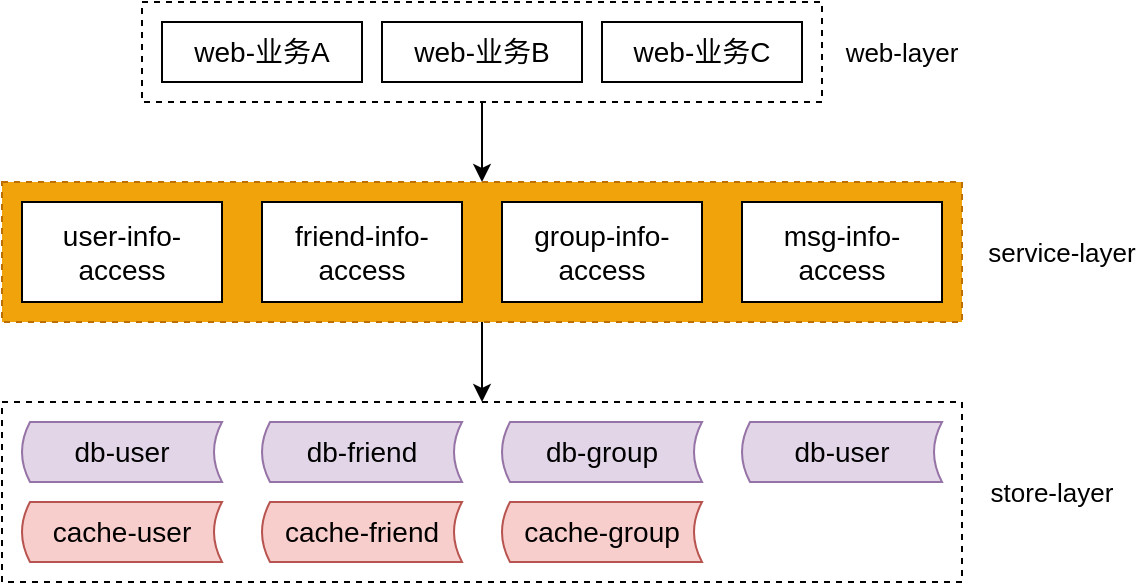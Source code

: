 <mxfile version="12.9.9" type="device" pages="5"><diagram id="DWEQfyySQofbEYfqBvKW" name="实践一：统一服务层"><mxGraphModel dx="1072" dy="792" grid="1" gridSize="10" guides="1" tooltips="1" connect="1" arrows="1" fold="1" page="1" pageScale="1" pageWidth="827" pageHeight="1169" math="0" shadow="0"><root><mxCell id="0"/><mxCell id="1" parent="0"/><mxCell id="SXM2do9dHgAC82Kt-9N_-20" style="edgeStyle=orthogonalEdgeStyle;rounded=0;orthogonalLoop=1;jettySize=auto;html=1;exitX=0.5;exitY=1;exitDx=0;exitDy=0;fontSize=14;" parent="1" source="SXM2do9dHgAC82Kt-9N_-19" target="SXM2do9dHgAC82Kt-9N_-17" edge="1"><mxGeometry relative="1" as="geometry"/></mxCell><mxCell id="SXM2do9dHgAC82Kt-9N_-19" value="" style="rounded=0;whiteSpace=wrap;html=1;fontSize=14;dashed=1;" parent="1" vertex="1"><mxGeometry x="200" y="270" width="340" height="50" as="geometry"/></mxCell><mxCell id="SXM2do9dHgAC82Kt-9N_-18" value="" style="rounded=0;whiteSpace=wrap;html=1;fontSize=14;dashed=1;" parent="1" vertex="1"><mxGeometry x="130" y="470" width="480" height="90" as="geometry"/></mxCell><mxCell id="SXM2do9dHgAC82Kt-9N_-21" style="edgeStyle=orthogonalEdgeStyle;rounded=0;orthogonalLoop=1;jettySize=auto;html=1;exitX=0.5;exitY=1;exitDx=0;exitDy=0;fontSize=14;" parent="1" source="SXM2do9dHgAC82Kt-9N_-17" target="SXM2do9dHgAC82Kt-9N_-18" edge="1"><mxGeometry relative="1" as="geometry"/></mxCell><mxCell id="SXM2do9dHgAC82Kt-9N_-17" value="" style="rounded=0;whiteSpace=wrap;html=1;fontSize=14;dashed=1;fillColor=#f0a30a;strokeColor=#BD7000;fontColor=#ffffff;" parent="1" vertex="1"><mxGeometry x="130" y="360" width="480" height="70" as="geometry"/></mxCell><mxCell id="SXM2do9dHgAC82Kt-9N_-1" value="web-业务A" style="rounded=0;whiteSpace=wrap;html=1;fontSize=14;" parent="1" vertex="1"><mxGeometry x="210" y="280" width="100" height="30" as="geometry"/></mxCell><mxCell id="SXM2do9dHgAC82Kt-9N_-2" value="web-业务B" style="rounded=0;whiteSpace=wrap;html=1;fontSize=14;" parent="1" vertex="1"><mxGeometry x="320" y="280" width="100" height="30" as="geometry"/></mxCell><mxCell id="SXM2do9dHgAC82Kt-9N_-3" value="web-业务C" style="rounded=0;whiteSpace=wrap;html=1;fontSize=14;" parent="1" vertex="1"><mxGeometry x="430" y="280" width="100" height="30" as="geometry"/></mxCell><mxCell id="SXM2do9dHgAC82Kt-9N_-4" value="user-info-&lt;br&gt;access" style="rounded=0;whiteSpace=wrap;html=1;fontSize=14;" parent="1" vertex="1"><mxGeometry x="140" y="370" width="100" height="50" as="geometry"/></mxCell><mxCell id="SXM2do9dHgAC82Kt-9N_-6" value="friend-info-&lt;br&gt;access" style="rounded=0;whiteSpace=wrap;html=1;fontSize=14;" parent="1" vertex="1"><mxGeometry x="260" y="370" width="100" height="50" as="geometry"/></mxCell><mxCell id="SXM2do9dHgAC82Kt-9N_-7" value="group-info-&lt;br&gt;access" style="rounded=0;whiteSpace=wrap;html=1;fontSize=14;" parent="1" vertex="1"><mxGeometry x="380" y="370" width="100" height="50" as="geometry"/></mxCell><mxCell id="SXM2do9dHgAC82Kt-9N_-8" value="msg-info-&lt;br&gt;access" style="rounded=0;whiteSpace=wrap;html=1;fontSize=14;" parent="1" vertex="1"><mxGeometry x="500" y="370" width="100" height="50" as="geometry"/></mxCell><mxCell id="SXM2do9dHgAC82Kt-9N_-9" value="db-user" style="shape=dataStorage;whiteSpace=wrap;html=1;fontSize=14;size=0.04;fillColor=#e1d5e7;strokeColor=#9673a6;" parent="1" vertex="1"><mxGeometry x="140" y="480" width="100" height="30" as="geometry"/></mxCell><mxCell id="SXM2do9dHgAC82Kt-9N_-10" value="cache-user" style="shape=dataStorage;whiteSpace=wrap;html=1;fontSize=14;size=0.04;fillColor=#f8cecc;strokeColor=#b85450;" parent="1" vertex="1"><mxGeometry x="140" y="520" width="100" height="30" as="geometry"/></mxCell><mxCell id="SXM2do9dHgAC82Kt-9N_-11" value="db-friend" style="shape=dataStorage;whiteSpace=wrap;html=1;fontSize=14;size=0.04;fillColor=#e1d5e7;strokeColor=#9673a6;" parent="1" vertex="1"><mxGeometry x="260" y="480" width="100" height="30" as="geometry"/></mxCell><mxCell id="SXM2do9dHgAC82Kt-9N_-12" value="cache-friend" style="shape=dataStorage;whiteSpace=wrap;html=1;fontSize=14;size=0.04;fillColor=#f8cecc;strokeColor=#b85450;" parent="1" vertex="1"><mxGeometry x="260" y="520" width="100" height="30" as="geometry"/></mxCell><mxCell id="SXM2do9dHgAC82Kt-9N_-13" value="db-group" style="shape=dataStorage;whiteSpace=wrap;html=1;fontSize=14;size=0.04;fillColor=#e1d5e7;strokeColor=#9673a6;" parent="1" vertex="1"><mxGeometry x="380" y="480" width="100" height="30" as="geometry"/></mxCell><mxCell id="SXM2do9dHgAC82Kt-9N_-14" value="cache-group" style="shape=dataStorage;whiteSpace=wrap;html=1;fontSize=14;size=0.04;fillColor=#f8cecc;strokeColor=#b85450;" parent="1" vertex="1"><mxGeometry x="380" y="520" width="100" height="30" as="geometry"/></mxCell><mxCell id="SXM2do9dHgAC82Kt-9N_-15" value="db-user" style="shape=dataStorage;whiteSpace=wrap;html=1;fontSize=14;size=0.04;fillColor=#e1d5e7;strokeColor=#9673a6;" parent="1" vertex="1"><mxGeometry x="500" y="480" width="100" height="30" as="geometry"/></mxCell><mxCell id="SXM2do9dHgAC82Kt-9N_-22" value="web-layer" style="text;html=1;strokeColor=none;fillColor=none;align=center;verticalAlign=middle;whiteSpace=wrap;rounded=0;dashed=1;fontSize=13;" parent="1" vertex="1"><mxGeometry x="550" y="285" width="60" height="20" as="geometry"/></mxCell><mxCell id="SXM2do9dHgAC82Kt-9N_-23" value="service-layer" style="text;html=1;strokeColor=none;fillColor=none;align=center;verticalAlign=middle;whiteSpace=wrap;rounded=0;dashed=1;fontSize=13;" parent="1" vertex="1"><mxGeometry x="620" y="385" width="80" height="20" as="geometry"/></mxCell><mxCell id="SXM2do9dHgAC82Kt-9N_-24" value="store-layer" style="text;html=1;strokeColor=none;fillColor=none;align=center;verticalAlign=middle;whiteSpace=wrap;rounded=0;dashed=1;fontSize=13;" parent="1" vertex="1"><mxGeometry x="620" y="505" width="70" height="20" as="geometry"/></mxCell></root></mxGraphModel></diagram><diagram id="ZY-WU8a2RFRclKliEhyI" name="实践二：一个子业务一个服务"><mxGraphModel dx="1072" dy="792" grid="1" gridSize="10" guides="1" tooltips="1" connect="1" arrows="1" fold="1" page="1" pageScale="1" pageWidth="827" pageHeight="1169" math="0" shadow="0"><root><mxCell id="u0dvlKqXL6DZuYGHeFEx-0"/><mxCell id="u0dvlKqXL6DZuYGHeFEx-1" parent="u0dvlKqXL6DZuYGHeFEx-0"/><mxCell id="EnOXQCCtiEji1Wh_UvS7-1" value="" style="rounded=0;whiteSpace=wrap;html=1;fontSize=14;dashed=1;" parent="u0dvlKqXL6DZuYGHeFEx-1" vertex="1"><mxGeometry x="390" y="470" width="120" height="90" as="geometry"/></mxCell><mxCell id="EnOXQCCtiEji1Wh_UvS7-0" value="" style="rounded=0;whiteSpace=wrap;html=1;fontSize=14;dashed=1;" parent="u0dvlKqXL6DZuYGHeFEx-1" vertex="1"><mxGeometry x="250" y="470" width="120" height="90" as="geometry"/></mxCell><mxCell id="eIcbdGcAO20DLchSnKr4-2" value="" style="rounded=0;whiteSpace=wrap;html=1;fontSize=14;dashed=1;" parent="u0dvlKqXL6DZuYGHeFEx-1" vertex="1"><mxGeometry x="110" y="470" width="120" height="90" as="geometry"/></mxCell><mxCell id="EnOXQCCtiEji1Wh_UvS7-13" style="edgeStyle=none;rounded=0;orthogonalLoop=1;jettySize=auto;html=1;exitX=0.5;exitY=1;exitDx=0;exitDy=0;entryX=0.5;entryY=0;entryDx=0;entryDy=0;fontSize=13;fontColor=#000000;" parent="u0dvlKqXL6DZuYGHeFEx-1" source="eIcbdGcAO20DLchSnKr4-5" target="eIcbdGcAO20DLchSnKr4-8" edge="1"><mxGeometry relative="1" as="geometry"/></mxCell><mxCell id="EnOXQCCtiEji1Wh_UvS7-14" style="edgeStyle=none;rounded=0;orthogonalLoop=1;jettySize=auto;html=1;exitX=0.5;exitY=1;exitDx=0;exitDy=0;entryX=0.5;entryY=0;entryDx=0;entryDy=0;fontSize=13;fontColor=#000000;" parent="u0dvlKqXL6DZuYGHeFEx-1" source="eIcbdGcAO20DLchSnKr4-5" target="eIcbdGcAO20DLchSnKr4-9" edge="1"><mxGeometry relative="1" as="geometry"/></mxCell><mxCell id="EnOXQCCtiEji1Wh_UvS7-15" style="edgeStyle=none;rounded=0;orthogonalLoop=1;jettySize=auto;html=1;exitX=0.5;exitY=1;exitDx=0;exitDy=0;entryX=0.5;entryY=0;entryDx=0;entryDy=0;fontSize=13;fontColor=#000000;" parent="u0dvlKqXL6DZuYGHeFEx-1" source="eIcbdGcAO20DLchSnKr4-5" target="eIcbdGcAO20DLchSnKr4-10" edge="1"><mxGeometry relative="1" as="geometry"/></mxCell><mxCell id="EnOXQCCtiEji1Wh_UvS7-16" style="edgeStyle=none;rounded=0;orthogonalLoop=1;jettySize=auto;html=1;exitX=0.5;exitY=1;exitDx=0;exitDy=0;entryX=0.5;entryY=0;entryDx=0;entryDy=0;fontSize=13;fontColor=#000000;" parent="u0dvlKqXL6DZuYGHeFEx-1" source="eIcbdGcAO20DLchSnKr4-5" target="eIcbdGcAO20DLchSnKr4-11" edge="1"><mxGeometry relative="1" as="geometry"/></mxCell><mxCell id="eIcbdGcAO20DLchSnKr4-5" value="web-业务A" style="rounded=0;whiteSpace=wrap;html=1;fontSize=14;" parent="u0dvlKqXL6DZuYGHeFEx-1" vertex="1"><mxGeometry x="210" y="280" width="100" height="30" as="geometry"/></mxCell><mxCell id="EnOXQCCtiEji1Wh_UvS7-5" style="rounded=0;orthogonalLoop=1;jettySize=auto;html=1;exitX=0.5;exitY=1;exitDx=0;exitDy=0;entryX=0.5;entryY=0;entryDx=0;entryDy=0;fontSize=13;fontColor=#000000;" parent="u0dvlKqXL6DZuYGHeFEx-1" source="eIcbdGcAO20DLchSnKr4-6" target="eIcbdGcAO20DLchSnKr4-8" edge="1"><mxGeometry relative="1" as="geometry"/></mxCell><mxCell id="EnOXQCCtiEji1Wh_UvS7-6" style="edgeStyle=none;rounded=0;orthogonalLoop=1;jettySize=auto;html=1;exitX=0.5;exitY=1;exitDx=0;exitDy=0;entryX=0.5;entryY=0;entryDx=0;entryDy=0;fontSize=13;fontColor=#000000;" parent="u0dvlKqXL6DZuYGHeFEx-1" source="eIcbdGcAO20DLchSnKr4-6" target="eIcbdGcAO20DLchSnKr4-9" edge="1"><mxGeometry relative="1" as="geometry"/></mxCell><mxCell id="EnOXQCCtiEji1Wh_UvS7-7" style="edgeStyle=none;rounded=0;orthogonalLoop=1;jettySize=auto;html=1;exitX=0.5;exitY=1;exitDx=0;exitDy=0;entryX=0.5;entryY=0;entryDx=0;entryDy=0;fontSize=13;fontColor=#000000;" parent="u0dvlKqXL6DZuYGHeFEx-1" source="eIcbdGcAO20DLchSnKr4-6" target="eIcbdGcAO20DLchSnKr4-10" edge="1"><mxGeometry relative="1" as="geometry"/></mxCell><mxCell id="EnOXQCCtiEji1Wh_UvS7-8" style="edgeStyle=none;rounded=0;orthogonalLoop=1;jettySize=auto;html=1;exitX=0.5;exitY=1;exitDx=0;exitDy=0;entryX=0.5;entryY=0;entryDx=0;entryDy=0;fontSize=13;fontColor=#000000;" parent="u0dvlKqXL6DZuYGHeFEx-1" source="eIcbdGcAO20DLchSnKr4-6" target="eIcbdGcAO20DLchSnKr4-11" edge="1"><mxGeometry relative="1" as="geometry"/></mxCell><mxCell id="eIcbdGcAO20DLchSnKr4-6" value="web-业务B" style="rounded=0;whiteSpace=wrap;html=1;fontSize=14;" parent="u0dvlKqXL6DZuYGHeFEx-1" vertex="1"><mxGeometry x="320" y="280" width="100" height="30" as="geometry"/></mxCell><mxCell id="EnOXQCCtiEji1Wh_UvS7-9" style="edgeStyle=none;rounded=0;orthogonalLoop=1;jettySize=auto;html=1;exitX=0.5;exitY=1;exitDx=0;exitDy=0;entryX=0.5;entryY=0;entryDx=0;entryDy=0;fontSize=13;fontColor=#000000;" parent="u0dvlKqXL6DZuYGHeFEx-1" source="eIcbdGcAO20DLchSnKr4-7" target="eIcbdGcAO20DLchSnKr4-10" edge="1"><mxGeometry relative="1" as="geometry"/></mxCell><mxCell id="EnOXQCCtiEji1Wh_UvS7-10" style="edgeStyle=none;rounded=0;orthogonalLoop=1;jettySize=auto;html=1;exitX=0.5;exitY=1;exitDx=0;exitDy=0;entryX=0.5;entryY=0;entryDx=0;entryDy=0;fontSize=13;fontColor=#000000;" parent="u0dvlKqXL6DZuYGHeFEx-1" source="eIcbdGcAO20DLchSnKr4-7" target="eIcbdGcAO20DLchSnKr4-11" edge="1"><mxGeometry relative="1" as="geometry"/></mxCell><mxCell id="EnOXQCCtiEji1Wh_UvS7-11" style="edgeStyle=none;rounded=0;orthogonalLoop=1;jettySize=auto;html=1;exitX=0.5;exitY=1;exitDx=0;exitDy=0;entryX=0.5;entryY=0;entryDx=0;entryDy=0;fontSize=13;fontColor=#000000;" parent="u0dvlKqXL6DZuYGHeFEx-1" source="eIcbdGcAO20DLchSnKr4-7" target="eIcbdGcAO20DLchSnKr4-9" edge="1"><mxGeometry relative="1" as="geometry"/></mxCell><mxCell id="EnOXQCCtiEji1Wh_UvS7-12" style="edgeStyle=none;rounded=0;orthogonalLoop=1;jettySize=auto;html=1;exitX=0.5;exitY=1;exitDx=0;exitDy=0;entryX=0.5;entryY=0;entryDx=0;entryDy=0;fontSize=13;fontColor=#000000;" parent="u0dvlKqXL6DZuYGHeFEx-1" source="eIcbdGcAO20DLchSnKr4-7" target="eIcbdGcAO20DLchSnKr4-8" edge="1"><mxGeometry relative="1" as="geometry"/></mxCell><mxCell id="eIcbdGcAO20DLchSnKr4-7" value="web-业务C" style="rounded=0;whiteSpace=wrap;html=1;fontSize=14;" parent="u0dvlKqXL6DZuYGHeFEx-1" vertex="1"><mxGeometry x="430" y="280" width="100" height="30" as="geometry"/></mxCell><mxCell id="EnOXQCCtiEji1Wh_UvS7-2" style="edgeStyle=orthogonalEdgeStyle;rounded=0;orthogonalLoop=1;jettySize=auto;html=1;exitX=0.5;exitY=1;exitDx=0;exitDy=0;entryX=0.5;entryY=0;entryDx=0;entryDy=0;fontSize=13;fontColor=#000000;" parent="u0dvlKqXL6DZuYGHeFEx-1" source="eIcbdGcAO20DLchSnKr4-8" target="eIcbdGcAO20DLchSnKr4-2" edge="1"><mxGeometry relative="1" as="geometry"/></mxCell><mxCell id="eIcbdGcAO20DLchSnKr4-8" value="user-&lt;br&gt;service" style="rounded=0;whiteSpace=wrap;html=1;fontSize=14;fillColor=#f0a30a;strokeColor=#BD7000;fontColor=#000000;" parent="u0dvlKqXL6DZuYGHeFEx-1" vertex="1"><mxGeometry x="120" y="370" width="100" height="50" as="geometry"/></mxCell><mxCell id="EnOXQCCtiEji1Wh_UvS7-3" style="edgeStyle=orthogonalEdgeStyle;rounded=0;orthogonalLoop=1;jettySize=auto;html=1;exitX=0.5;exitY=1;exitDx=0;exitDy=0;fontSize=13;fontColor=#000000;" parent="u0dvlKqXL6DZuYGHeFEx-1" source="eIcbdGcAO20DLchSnKr4-9" target="EnOXQCCtiEji1Wh_UvS7-0" edge="1"><mxGeometry relative="1" as="geometry"/></mxCell><mxCell id="eIcbdGcAO20DLchSnKr4-9" value="friend-&lt;br&gt;service" style="rounded=0;whiteSpace=wrap;html=1;fontSize=14;fillColor=#f0a30a;strokeColor=#BD7000;fontColor=#000000;" parent="u0dvlKqXL6DZuYGHeFEx-1" vertex="1"><mxGeometry x="260" y="370" width="100" height="50" as="geometry"/></mxCell><mxCell id="EnOXQCCtiEji1Wh_UvS7-4" style="edgeStyle=orthogonalEdgeStyle;rounded=0;orthogonalLoop=1;jettySize=auto;html=1;exitX=0.5;exitY=1;exitDx=0;exitDy=0;entryX=0.5;entryY=0;entryDx=0;entryDy=0;fontSize=13;fontColor=#000000;" parent="u0dvlKqXL6DZuYGHeFEx-1" source="eIcbdGcAO20DLchSnKr4-10" target="EnOXQCCtiEji1Wh_UvS7-1" edge="1"><mxGeometry relative="1" as="geometry"/></mxCell><mxCell id="eIcbdGcAO20DLchSnKr4-10" value="group-&lt;br&gt;service" style="rounded=0;whiteSpace=wrap;html=1;fontSize=14;fillColor=#f0a30a;strokeColor=#BD7000;fontColor=#000000;" parent="u0dvlKqXL6DZuYGHeFEx-1" vertex="1"><mxGeometry x="400" y="370" width="100" height="50" as="geometry"/></mxCell><mxCell id="eIcbdGcAO20DLchSnKr4-22" style="edgeStyle=orthogonalEdgeStyle;rounded=0;orthogonalLoop=1;jettySize=auto;html=1;exitX=0.5;exitY=1;exitDx=0;exitDy=0;fontSize=13;" parent="u0dvlKqXL6DZuYGHeFEx-1" source="eIcbdGcAO20DLchSnKr4-11" target="eIcbdGcAO20DLchSnKr4-18" edge="1"><mxGeometry relative="1" as="geometry"/></mxCell><mxCell id="eIcbdGcAO20DLchSnKr4-11" value="msg-&lt;br&gt;service" style="rounded=0;whiteSpace=wrap;html=1;fontSize=14;fillColor=#f0a30a;strokeColor=#BD7000;fontColor=#000000;" parent="u0dvlKqXL6DZuYGHeFEx-1" vertex="1"><mxGeometry x="540" y="370" width="100" height="50" as="geometry"/></mxCell><mxCell id="eIcbdGcAO20DLchSnKr4-12" value="db-user" style="shape=dataStorage;whiteSpace=wrap;html=1;fontSize=14;size=0.04;fillColor=#e1d5e7;strokeColor=#9673a6;" parent="u0dvlKqXL6DZuYGHeFEx-1" vertex="1"><mxGeometry x="120" y="480" width="100" height="30" as="geometry"/></mxCell><mxCell id="eIcbdGcAO20DLchSnKr4-13" value="cache-user" style="shape=dataStorage;whiteSpace=wrap;html=1;fontSize=14;size=0.04;fillColor=#f8cecc;strokeColor=#b85450;" parent="u0dvlKqXL6DZuYGHeFEx-1" vertex="1"><mxGeometry x="120" y="520" width="100" height="30" as="geometry"/></mxCell><mxCell id="eIcbdGcAO20DLchSnKr4-14" value="db-friend" style="shape=dataStorage;whiteSpace=wrap;html=1;fontSize=14;size=0.04;fillColor=#e1d5e7;strokeColor=#9673a6;" parent="u0dvlKqXL6DZuYGHeFEx-1" vertex="1"><mxGeometry x="260" y="480" width="100" height="30" as="geometry"/></mxCell><mxCell id="eIcbdGcAO20DLchSnKr4-15" value="cache-friend" style="shape=dataStorage;whiteSpace=wrap;html=1;fontSize=14;size=0.04;fillColor=#f8cecc;strokeColor=#b85450;" parent="u0dvlKqXL6DZuYGHeFEx-1" vertex="1"><mxGeometry x="260" y="520" width="100" height="30" as="geometry"/></mxCell><mxCell id="eIcbdGcAO20DLchSnKr4-16" value="db-group" style="shape=dataStorage;whiteSpace=wrap;html=1;fontSize=14;size=0.04;fillColor=#e1d5e7;strokeColor=#9673a6;" parent="u0dvlKqXL6DZuYGHeFEx-1" vertex="1"><mxGeometry x="400" y="480" width="100" height="30" as="geometry"/></mxCell><mxCell id="eIcbdGcAO20DLchSnKr4-17" value="cache-group" style="shape=dataStorage;whiteSpace=wrap;html=1;fontSize=14;size=0.04;fillColor=#f8cecc;strokeColor=#b85450;" parent="u0dvlKqXL6DZuYGHeFEx-1" vertex="1"><mxGeometry x="400" y="520" width="100" height="30" as="geometry"/></mxCell><mxCell id="eIcbdGcAO20DLchSnKr4-18" value="db-msg" style="shape=dataStorage;whiteSpace=wrap;html=1;fontSize=14;size=0.04;fillColor=#e1d5e7;strokeColor=#9673a6;" parent="u0dvlKqXL6DZuYGHeFEx-1" vertex="1"><mxGeometry x="540" y="500" width="100" height="30" as="geometry"/></mxCell><mxCell id="eIcbdGcAO20DLchSnKr4-19" value="web-layer" style="text;html=1;strokeColor=none;fillColor=none;align=center;verticalAlign=middle;whiteSpace=wrap;rounded=0;dashed=1;fontSize=13;" parent="u0dvlKqXL6DZuYGHeFEx-1" vertex="1"><mxGeometry x="540" y="285" width="60" height="20" as="geometry"/></mxCell><mxCell id="eIcbdGcAO20DLchSnKr4-20" value="service-layer" style="text;html=1;strokeColor=none;fillColor=none;align=center;verticalAlign=middle;whiteSpace=wrap;rounded=0;dashed=1;fontSize=13;" parent="u0dvlKqXL6DZuYGHeFEx-1" vertex="1"><mxGeometry x="650" y="385" width="80" height="20" as="geometry"/></mxCell><mxCell id="eIcbdGcAO20DLchSnKr4-21" value="store-layer" style="text;html=1;strokeColor=none;fillColor=none;align=center;verticalAlign=middle;whiteSpace=wrap;rounded=0;dashed=1;fontSize=13;" parent="u0dvlKqXL6DZuYGHeFEx-1" vertex="1"><mxGeometry x="650" y="505" width="70" height="20" as="geometry"/></mxCell></root></mxGraphModel></diagram><diagram id="oIw_19Sm49C87r911PqN" name="实践二：一个子业务一个服务-优化方案"><mxGraphModel dx="1072" dy="792" grid="1" gridSize="10" guides="1" tooltips="1" connect="1" arrows="1" fold="1" page="1" pageScale="1" pageWidth="827" pageHeight="1169" math="0" shadow="0"><root><mxCell id="Ntla82NyCfWg3CalDd5M-0"/><mxCell id="Ntla82NyCfWg3CalDd5M-1" parent="Ntla82NyCfWg3CalDd5M-0"/><mxCell id="Mg8z2kT2KxTQaV9ezSHB-43" style="edgeStyle=none;rounded=0;orthogonalLoop=1;jettySize=auto;html=1;exitX=0.5;exitY=1;exitDx=0;exitDy=0;entryX=0.5;entryY=0;entryDx=0;entryDy=0;fontSize=13;fontColor=#000000;" parent="Ntla82NyCfWg3CalDd5M-1" source="Mg8z2kT2KxTQaV9ezSHB-38" target="Mg8z2kT2KxTQaV9ezSHB-19" edge="1"><mxGeometry relative="1" as="geometry"/></mxCell><mxCell id="Mg8z2kT2KxTQaV9ezSHB-44" style="edgeStyle=none;rounded=0;orthogonalLoop=1;jettySize=auto;html=1;exitX=0.5;exitY=1;exitDx=0;exitDy=0;entryX=0.5;entryY=0;entryDx=0;entryDy=0;fontSize=13;fontColor=#000000;" parent="Ntla82NyCfWg3CalDd5M-1" source="Mg8z2kT2KxTQaV9ezSHB-38" target="Mg8z2kT2KxTQaV9ezSHB-21" edge="1"><mxGeometry relative="1" as="geometry"/></mxCell><mxCell id="Mg8z2kT2KxTQaV9ezSHB-45" style="edgeStyle=none;rounded=0;orthogonalLoop=1;jettySize=auto;html=1;exitX=0.5;exitY=1;exitDx=0;exitDy=0;entryX=0.5;entryY=0;entryDx=0;entryDy=0;fontSize=13;fontColor=#000000;" parent="Ntla82NyCfWg3CalDd5M-1" source="Mg8z2kT2KxTQaV9ezSHB-38" target="Mg8z2kT2KxTQaV9ezSHB-23" edge="1"><mxGeometry relative="1" as="geometry"/></mxCell><mxCell id="Mg8z2kT2KxTQaV9ezSHB-46" style="edgeStyle=none;rounded=0;orthogonalLoop=1;jettySize=auto;html=1;exitX=0.5;exitY=1;exitDx=0;exitDy=0;entryX=0.5;entryY=0;entryDx=0;entryDy=0;fontSize=13;fontColor=#000000;" parent="Ntla82NyCfWg3CalDd5M-1" source="Mg8z2kT2KxTQaV9ezSHB-38" target="Mg8z2kT2KxTQaV9ezSHB-25" edge="1"><mxGeometry relative="1" as="geometry"/></mxCell><mxCell id="Mg8z2kT2KxTQaV9ezSHB-38" value="" style="rounded=0;whiteSpace=wrap;html=1;dashed=1;fontSize=13;fontColor=#000000;" parent="Ntla82NyCfWg3CalDd5M-1" vertex="1"><mxGeometry x="255" y="280" width="230" height="50" as="geometry"/></mxCell><mxCell id="Mg8z2kT2KxTQaV9ezSHB-0" value="" style="rounded=0;whiteSpace=wrap;html=1;fontSize=14;dashed=1;" parent="Ntla82NyCfWg3CalDd5M-1" vertex="1"><mxGeometry x="390" y="470" width="120" height="90" as="geometry"/></mxCell><mxCell id="Mg8z2kT2KxTQaV9ezSHB-1" value="" style="rounded=0;whiteSpace=wrap;html=1;fontSize=14;dashed=1;" parent="Ntla82NyCfWg3CalDd5M-1" vertex="1"><mxGeometry x="250" y="470" width="120" height="90" as="geometry"/></mxCell><mxCell id="Mg8z2kT2KxTQaV9ezSHB-2" value="" style="rounded=0;whiteSpace=wrap;html=1;fontSize=14;dashed=1;" parent="Ntla82NyCfWg3CalDd5M-1" vertex="1"><mxGeometry x="110" y="470" width="120" height="90" as="geometry"/></mxCell><mxCell id="Mg8z2kT2KxTQaV9ezSHB-42" style="edgeStyle=none;rounded=0;orthogonalLoop=1;jettySize=auto;html=1;exitX=0.5;exitY=1;exitDx=0;exitDy=0;entryX=0.5;entryY=0;entryDx=0;entryDy=0;fontSize=13;fontColor=#000000;" parent="Ntla82NyCfWg3CalDd5M-1" source="Mg8z2kT2KxTQaV9ezSHB-7" target="Mg8z2kT2KxTQaV9ezSHB-38" edge="1"><mxGeometry relative="1" as="geometry"/></mxCell><mxCell id="Mg8z2kT2KxTQaV9ezSHB-7" value="web-业务A" style="rounded=0;whiteSpace=wrap;html=1;fontSize=14;" parent="Ntla82NyCfWg3CalDd5M-1" vertex="1"><mxGeometry x="210" y="206" width="100" height="30" as="geometry"/></mxCell><mxCell id="Mg8z2kT2KxTQaV9ezSHB-40" style="edgeStyle=none;rounded=0;orthogonalLoop=1;jettySize=auto;html=1;exitX=0.5;exitY=1;exitDx=0;exitDy=0;entryX=0.5;entryY=0;entryDx=0;entryDy=0;fontSize=13;fontColor=#000000;" parent="Ntla82NyCfWg3CalDd5M-1" source="Mg8z2kT2KxTQaV9ezSHB-12" target="Mg8z2kT2KxTQaV9ezSHB-38" edge="1"><mxGeometry relative="1" as="geometry"/></mxCell><mxCell id="Mg8z2kT2KxTQaV9ezSHB-12" value="web-业务B" style="rounded=0;whiteSpace=wrap;html=1;fontSize=14;" parent="Ntla82NyCfWg3CalDd5M-1" vertex="1"><mxGeometry x="320" y="206" width="100" height="30" as="geometry"/></mxCell><mxCell id="Mg8z2kT2KxTQaV9ezSHB-41" style="edgeStyle=none;rounded=0;orthogonalLoop=1;jettySize=auto;html=1;exitX=0.5;exitY=1;exitDx=0;exitDy=0;entryX=0.5;entryY=0;entryDx=0;entryDy=0;fontSize=13;fontColor=#000000;" parent="Ntla82NyCfWg3CalDd5M-1" source="Mg8z2kT2KxTQaV9ezSHB-17" target="Mg8z2kT2KxTQaV9ezSHB-38" edge="1"><mxGeometry relative="1" as="geometry"/></mxCell><mxCell id="Mg8z2kT2KxTQaV9ezSHB-17" value="web-业务C" style="rounded=0;whiteSpace=wrap;html=1;fontSize=14;" parent="Ntla82NyCfWg3CalDd5M-1" vertex="1"><mxGeometry x="430" y="206" width="100" height="30" as="geometry"/></mxCell><mxCell id="Mg8z2kT2KxTQaV9ezSHB-18" style="edgeStyle=orthogonalEdgeStyle;rounded=0;orthogonalLoop=1;jettySize=auto;html=1;exitX=0.5;exitY=1;exitDx=0;exitDy=0;entryX=0.5;entryY=0;entryDx=0;entryDy=0;fontSize=13;fontColor=#000000;" parent="Ntla82NyCfWg3CalDd5M-1" source="Mg8z2kT2KxTQaV9ezSHB-19" target="Mg8z2kT2KxTQaV9ezSHB-2" edge="1"><mxGeometry relative="1" as="geometry"/></mxCell><mxCell id="Mg8z2kT2KxTQaV9ezSHB-19" value="user-&lt;br&gt;service" style="rounded=0;whiteSpace=wrap;html=1;fontSize=14;fillColor=#f0a30a;strokeColor=#BD7000;fontColor=#000000;" parent="Ntla82NyCfWg3CalDd5M-1" vertex="1"><mxGeometry x="120" y="370" width="100" height="50" as="geometry"/></mxCell><mxCell id="Mg8z2kT2KxTQaV9ezSHB-20" style="edgeStyle=orthogonalEdgeStyle;rounded=0;orthogonalLoop=1;jettySize=auto;html=1;exitX=0.5;exitY=1;exitDx=0;exitDy=0;fontSize=13;fontColor=#000000;" parent="Ntla82NyCfWg3CalDd5M-1" source="Mg8z2kT2KxTQaV9ezSHB-21" target="Mg8z2kT2KxTQaV9ezSHB-1" edge="1"><mxGeometry relative="1" as="geometry"/></mxCell><mxCell id="Mg8z2kT2KxTQaV9ezSHB-21" value="friend-&lt;br&gt;service" style="rounded=0;whiteSpace=wrap;html=1;fontSize=14;fillColor=#f0a30a;strokeColor=#BD7000;fontColor=#000000;" parent="Ntla82NyCfWg3CalDd5M-1" vertex="1"><mxGeometry x="260" y="370" width="100" height="50" as="geometry"/></mxCell><mxCell id="Mg8z2kT2KxTQaV9ezSHB-22" style="edgeStyle=orthogonalEdgeStyle;rounded=0;orthogonalLoop=1;jettySize=auto;html=1;exitX=0.5;exitY=1;exitDx=0;exitDy=0;entryX=0.5;entryY=0;entryDx=0;entryDy=0;fontSize=13;fontColor=#000000;" parent="Ntla82NyCfWg3CalDd5M-1" source="Mg8z2kT2KxTQaV9ezSHB-23" target="Mg8z2kT2KxTQaV9ezSHB-0" edge="1"><mxGeometry relative="1" as="geometry"/></mxCell><mxCell id="Mg8z2kT2KxTQaV9ezSHB-23" value="group-&lt;br&gt;service" style="rounded=0;whiteSpace=wrap;html=1;fontSize=14;fillColor=#f0a30a;strokeColor=#BD7000;fontColor=#000000;" parent="Ntla82NyCfWg3CalDd5M-1" vertex="1"><mxGeometry x="400" y="370" width="100" height="50" as="geometry"/></mxCell><mxCell id="Mg8z2kT2KxTQaV9ezSHB-24" style="edgeStyle=orthogonalEdgeStyle;rounded=0;orthogonalLoop=1;jettySize=auto;html=1;exitX=0.5;exitY=1;exitDx=0;exitDy=0;fontSize=13;" parent="Ntla82NyCfWg3CalDd5M-1" source="Mg8z2kT2KxTQaV9ezSHB-25" target="Mg8z2kT2KxTQaV9ezSHB-32" edge="1"><mxGeometry relative="1" as="geometry"/></mxCell><mxCell id="Mg8z2kT2KxTQaV9ezSHB-25" value="msg-&lt;br&gt;service" style="rounded=0;whiteSpace=wrap;html=1;fontSize=14;fillColor=#f0a30a;strokeColor=#BD7000;fontColor=#000000;" parent="Ntla82NyCfWg3CalDd5M-1" vertex="1"><mxGeometry x="540" y="370" width="100" height="50" as="geometry"/></mxCell><mxCell id="Mg8z2kT2KxTQaV9ezSHB-26" value="db-user" style="shape=dataStorage;whiteSpace=wrap;html=1;fontSize=14;size=0.04;fillColor=#e1d5e7;strokeColor=#9673a6;" parent="Ntla82NyCfWg3CalDd5M-1" vertex="1"><mxGeometry x="120" y="480" width="100" height="30" as="geometry"/></mxCell><mxCell id="Mg8z2kT2KxTQaV9ezSHB-27" value="cache-user" style="shape=dataStorage;whiteSpace=wrap;html=1;fontSize=14;size=0.04;fillColor=#f8cecc;strokeColor=#b85450;" parent="Ntla82NyCfWg3CalDd5M-1" vertex="1"><mxGeometry x="120" y="520" width="100" height="30" as="geometry"/></mxCell><mxCell id="Mg8z2kT2KxTQaV9ezSHB-28" value="db-friend" style="shape=dataStorage;whiteSpace=wrap;html=1;fontSize=14;size=0.04;fillColor=#e1d5e7;strokeColor=#9673a6;" parent="Ntla82NyCfWg3CalDd5M-1" vertex="1"><mxGeometry x="260" y="480" width="100" height="30" as="geometry"/></mxCell><mxCell id="Mg8z2kT2KxTQaV9ezSHB-29" value="cache-friend" style="shape=dataStorage;whiteSpace=wrap;html=1;fontSize=14;size=0.04;fillColor=#f8cecc;strokeColor=#b85450;" parent="Ntla82NyCfWg3CalDd5M-1" vertex="1"><mxGeometry x="260" y="520" width="100" height="30" as="geometry"/></mxCell><mxCell id="Mg8z2kT2KxTQaV9ezSHB-30" value="db-group" style="shape=dataStorage;whiteSpace=wrap;html=1;fontSize=14;size=0.04;fillColor=#e1d5e7;strokeColor=#9673a6;" parent="Ntla82NyCfWg3CalDd5M-1" vertex="1"><mxGeometry x="400" y="480" width="100" height="30" as="geometry"/></mxCell><mxCell id="Mg8z2kT2KxTQaV9ezSHB-31" value="cache-group" style="shape=dataStorage;whiteSpace=wrap;html=1;fontSize=14;size=0.04;fillColor=#f8cecc;strokeColor=#b85450;" parent="Ntla82NyCfWg3CalDd5M-1" vertex="1"><mxGeometry x="400" y="520" width="100" height="30" as="geometry"/></mxCell><mxCell id="Mg8z2kT2KxTQaV9ezSHB-32" value="db-msg" style="shape=dataStorage;whiteSpace=wrap;html=1;fontSize=14;size=0.04;fillColor=#e1d5e7;strokeColor=#9673a6;" parent="Ntla82NyCfWg3CalDd5M-1" vertex="1"><mxGeometry x="540" y="500" width="100" height="30" as="geometry"/></mxCell><mxCell id="Mg8z2kT2KxTQaV9ezSHB-33" value="web-layer&lt;br&gt;通过服务号访问" style="text;html=1;strokeColor=none;fillColor=none;align=center;verticalAlign=middle;whiteSpace=wrap;rounded=0;dashed=1;fontSize=13;" parent="Ntla82NyCfWg3CalDd5M-1" vertex="1"><mxGeometry x="540" y="203.5" width="100" height="35" as="geometry"/></mxCell><mxCell id="Mg8z2kT2KxTQaV9ezSHB-34" value="service-layer" style="text;html=1;strokeColor=none;fillColor=none;align=center;verticalAlign=middle;whiteSpace=wrap;rounded=0;dashed=1;fontSize=13;" parent="Ntla82NyCfWg3CalDd5M-1" vertex="1"><mxGeometry x="650" y="385" width="80" height="20" as="geometry"/></mxCell><mxCell id="Mg8z2kT2KxTQaV9ezSHB-35" value="store-layer" style="text;html=1;strokeColor=none;fillColor=none;align=center;verticalAlign=middle;whiteSpace=wrap;rounded=0;dashed=1;fontSize=13;" parent="Ntla82NyCfWg3CalDd5M-1" vertex="1"><mxGeometry x="650" y="505" width="70" height="20" as="geometry"/></mxCell><mxCell id="Mg8z2kT2KxTQaV9ezSHB-36" value="dispatcher" style="rounded=0;whiteSpace=wrap;html=1;fontSize=14;" parent="Ntla82NyCfWg3CalDd5M-1" vertex="1"><mxGeometry x="265" y="290" width="100" height="30" as="geometry"/></mxCell><mxCell id="Mg8z2kT2KxTQaV9ezSHB-37" value="dispatcher" style="rounded=0;whiteSpace=wrap;html=1;fontSize=14;" parent="Ntla82NyCfWg3CalDd5M-1" vertex="1"><mxGeometry x="375" y="290" width="100" height="30" as="geometry"/></mxCell><mxCell id="Mg8z2kT2KxTQaV9ezSHB-39" value="HA dispatcher-layer&lt;br&gt;通过服务号分发" style="text;html=1;strokeColor=none;fillColor=none;align=center;verticalAlign=middle;whiteSpace=wrap;rounded=0;dashed=1;fontSize=13;" parent="Ntla82NyCfWg3CalDd5M-1" vertex="1"><mxGeometry x="500" y="285" width="120" height="35" as="geometry"/></mxCell></root></mxGraphModel></diagram><diagram id="GD1ol-OF39Zs5s6zHFSB" name="实践三：一个数据库一个服务"><mxGraphModel dx="1072" dy="792" grid="1" gridSize="10" guides="1" tooltips="1" connect="1" arrows="1" fold="1" page="1" pageScale="1" pageWidth="827" pageHeight="1169" math="0" shadow="0"><root><mxCell id="qVUeKN5NbglhsJqGQ5tX-0"/><mxCell id="qVUeKN5NbglhsJqGQ5tX-1" parent="qVUeKN5NbglhsJqGQ5tX-0"/><mxCell id="AMAP5ni9JcHDPHe69Lu8-0" value="" style="rounded=0;whiteSpace=wrap;html=1;fontSize=14;dashed=1;" parent="qVUeKN5NbglhsJqGQ5tX-1" vertex="1"><mxGeometry y="340" width="340" height="90" as="geometry"/></mxCell><mxCell id="AMAP5ni9JcHDPHe69Lu8-1" style="edgeStyle=orthogonalEdgeStyle;rounded=0;orthogonalLoop=1;jettySize=auto;html=1;exitX=0.5;exitY=1;exitDx=0;exitDy=0;entryX=0.5;entryY=0;entryDx=0;entryDy=0;fontSize=13;fontColor=#000000;" parent="qVUeKN5NbglhsJqGQ5tX-1" source="AMAP5ni9JcHDPHe69Lu8-2" target="AMAP5ni9JcHDPHe69Lu8-0" edge="1"><mxGeometry relative="1" as="geometry"/></mxCell><mxCell id="AMAP5ni9JcHDPHe69Lu8-2" value="group-&lt;br&gt;service" style="rounded=0;whiteSpace=wrap;html=1;fontSize=14;fillColor=#f0a30a;strokeColor=#BD7000;fontColor=#000000;" parent="qVUeKN5NbglhsJqGQ5tX-1" vertex="1"><mxGeometry x="120" y="260" width="100" height="50" as="geometry"/></mxCell><mxCell id="AMAP5ni9JcHDPHe69Lu8-3" value="group-info" style="shape=dataStorage;whiteSpace=wrap;html=1;fontSize=14;size=0.04;fillColor=#e1d5e7;strokeColor=#9673a6;" parent="qVUeKN5NbglhsJqGQ5tX-1" vertex="1"><mxGeometry x="10" y="350" width="100" height="30" as="geometry"/></mxCell><mxCell id="AMAP5ni9JcHDPHe69Lu8-4" value="cache" style="shape=dataStorage;whiteSpace=wrap;html=1;fontSize=14;size=0.04;fillColor=#f8cecc;strokeColor=#b85450;" parent="qVUeKN5NbglhsJqGQ5tX-1" vertex="1"><mxGeometry x="10" y="390" width="100" height="30" as="geometry"/></mxCell><mxCell id="AMAP5ni9JcHDPHe69Lu8-5" value="group-member" style="shape=dataStorage;whiteSpace=wrap;html=1;fontSize=14;size=0.04;fillColor=#e1d5e7;strokeColor=#9673a6;" parent="qVUeKN5NbglhsJqGQ5tX-1" vertex="1"><mxGeometry x="120" y="350" width="100" height="30" as="geometry"/></mxCell><mxCell id="AMAP5ni9JcHDPHe69Lu8-6" value="cache" style="shape=dataStorage;whiteSpace=wrap;html=1;fontSize=14;size=0.04;fillColor=#f8cecc;strokeColor=#b85450;" parent="qVUeKN5NbglhsJqGQ5tX-1" vertex="1"><mxGeometry x="120" y="390" width="100" height="30" as="geometry"/></mxCell><mxCell id="AMAP5ni9JcHDPHe69Lu8-7" value="group-msg" style="shape=dataStorage;whiteSpace=wrap;html=1;fontSize=14;size=0.04;fillColor=#e1d5e7;strokeColor=#9673a6;" parent="qVUeKN5NbglhsJqGQ5tX-1" vertex="1"><mxGeometry x="230" y="350" width="100" height="30" as="geometry"/></mxCell><mxCell id="AMAP5ni9JcHDPHe69Lu8-8" value="cache" style="shape=dataStorage;whiteSpace=wrap;html=1;fontSize=14;size=0.04;fillColor=#f8cecc;strokeColor=#b85450;" parent="qVUeKN5NbglhsJqGQ5tX-1" vertex="1"><mxGeometry x="230" y="390" width="100" height="30" as="geometry"/></mxCell><mxCell id="XJfl8yCTgCmKpRg4BhN3-0" value="" style="rounded=0;whiteSpace=wrap;html=1;fontSize=14;dashed=1;" parent="qVUeKN5NbglhsJqGQ5tX-1" vertex="1"><mxGeometry x="427" y="250" width="120" height="180" as="geometry"/></mxCell><mxCell id="XJfl8yCTgCmKpRg4BhN3-7" style="edgeStyle=none;rounded=0;orthogonalLoop=1;jettySize=auto;html=1;exitX=0.5;exitY=1;exitDx=0;exitDy=0;entryX=0.5;entryY=0;entryDx=0;entryDy=0;fontFamily=Verdana;fontSize=13;fontColor=#000000;" parent="qVUeKN5NbglhsJqGQ5tX-1" source="XJfl8yCTgCmKpRg4BhN3-2" target="XJfl8yCTgCmKpRg4BhN3-5" edge="1"><mxGeometry relative="1" as="geometry"/></mxCell><mxCell id="XJfl8yCTgCmKpRg4BhN3-2" value="group-info&lt;br&gt;service" style="rounded=0;whiteSpace=wrap;html=1;fontSize=14;fillColor=#f0a30a;strokeColor=#BD7000;fontColor=#000000;" parent="qVUeKN5NbglhsJqGQ5tX-1" vertex="1"><mxGeometry x="437" y="260" width="100" height="50" as="geometry"/></mxCell><mxCell id="XJfl8yCTgCmKpRg4BhN3-5" value="group-info" style="shape=dataStorage;whiteSpace=wrap;html=1;fontSize=14;size=0.04;fillColor=#e1d5e7;strokeColor=#9673a6;" parent="qVUeKN5NbglhsJqGQ5tX-1" vertex="1"><mxGeometry x="437" y="350" width="100" height="30" as="geometry"/></mxCell><mxCell id="XJfl8yCTgCmKpRg4BhN3-6" value="cache" style="shape=dataStorage;whiteSpace=wrap;html=1;fontSize=14;size=0.04;fillColor=#f8cecc;strokeColor=#b85450;" parent="qVUeKN5NbglhsJqGQ5tX-1" vertex="1"><mxGeometry x="437" y="390" width="100" height="30" as="geometry"/></mxCell><mxCell id="XJfl8yCTgCmKpRg4BhN3-8" value="" style="rounded=0;whiteSpace=wrap;html=1;fontSize=14;dashed=1;" parent="qVUeKN5NbglhsJqGQ5tX-1" vertex="1"><mxGeometry x="567" y="250" width="120" height="180" as="geometry"/></mxCell><mxCell id="XJfl8yCTgCmKpRg4BhN3-9" style="edgeStyle=none;rounded=0;orthogonalLoop=1;jettySize=auto;html=1;exitX=0.5;exitY=1;exitDx=0;exitDy=0;entryX=0.5;entryY=0;entryDx=0;entryDy=0;fontFamily=Verdana;fontSize=13;fontColor=#000000;" parent="qVUeKN5NbglhsJqGQ5tX-1" source="XJfl8yCTgCmKpRg4BhN3-10" target="XJfl8yCTgCmKpRg4BhN3-11" edge="1"><mxGeometry relative="1" as="geometry"/></mxCell><mxCell id="XJfl8yCTgCmKpRg4BhN3-10" value="group-mem&lt;br&gt;service" style="rounded=0;whiteSpace=wrap;html=1;fontSize=14;fillColor=#f0a30a;strokeColor=#BD7000;fontColor=#000000;" parent="qVUeKN5NbglhsJqGQ5tX-1" vertex="1"><mxGeometry x="577" y="260" width="100" height="50" as="geometry"/></mxCell><mxCell id="XJfl8yCTgCmKpRg4BhN3-11" value="group-member" style="shape=dataStorage;whiteSpace=wrap;html=1;fontSize=14;size=0.04;fillColor=#e1d5e7;strokeColor=#9673a6;" parent="qVUeKN5NbglhsJqGQ5tX-1" vertex="1"><mxGeometry x="577" y="350" width="100" height="30" as="geometry"/></mxCell><mxCell id="XJfl8yCTgCmKpRg4BhN3-12" value="cache" style="shape=dataStorage;whiteSpace=wrap;html=1;fontSize=14;size=0.04;fillColor=#f8cecc;strokeColor=#b85450;" parent="qVUeKN5NbglhsJqGQ5tX-1" vertex="1"><mxGeometry x="577" y="390" width="100" height="30" as="geometry"/></mxCell><mxCell id="XJfl8yCTgCmKpRg4BhN3-13" value="" style="rounded=0;whiteSpace=wrap;html=1;fontSize=14;dashed=1;" parent="qVUeKN5NbglhsJqGQ5tX-1" vertex="1"><mxGeometry x="707" y="250" width="120" height="180" as="geometry"/></mxCell><mxCell id="XJfl8yCTgCmKpRg4BhN3-14" style="edgeStyle=none;rounded=0;orthogonalLoop=1;jettySize=auto;html=1;exitX=0.5;exitY=1;exitDx=0;exitDy=0;entryX=0.5;entryY=0;entryDx=0;entryDy=0;fontFamily=Verdana;fontSize=13;fontColor=#000000;" parent="qVUeKN5NbglhsJqGQ5tX-1" source="XJfl8yCTgCmKpRg4BhN3-15" target="XJfl8yCTgCmKpRg4BhN3-16" edge="1"><mxGeometry relative="1" as="geometry"/></mxCell><mxCell id="XJfl8yCTgCmKpRg4BhN3-15" value="group-msg&lt;br&gt;service" style="rounded=0;whiteSpace=wrap;html=1;fontSize=14;fillColor=#f0a30a;strokeColor=#BD7000;fontColor=#000000;" parent="qVUeKN5NbglhsJqGQ5tX-1" vertex="1"><mxGeometry x="717" y="260" width="100" height="50" as="geometry"/></mxCell><mxCell id="XJfl8yCTgCmKpRg4BhN3-16" value="group-msg" style="shape=dataStorage;whiteSpace=wrap;html=1;fontSize=14;size=0.04;fillColor=#e1d5e7;strokeColor=#9673a6;" parent="qVUeKN5NbglhsJqGQ5tX-1" vertex="1"><mxGeometry x="717" y="350" width="100" height="30" as="geometry"/></mxCell><mxCell id="XJfl8yCTgCmKpRg4BhN3-17" value="cache" style="shape=dataStorage;whiteSpace=wrap;html=1;fontSize=14;size=0.04;fillColor=#f8cecc;strokeColor=#b85450;" parent="qVUeKN5NbglhsJqGQ5tX-1" vertex="1"><mxGeometry x="717" y="390" width="100" height="30" as="geometry"/></mxCell><mxCell id="TiJcmyUFgDv0CoRhTPzJ-1" style="edgeStyle=none;rounded=0;orthogonalLoop=1;jettySize=auto;html=1;exitX=0.5;exitY=1;exitDx=0;exitDy=0;entryX=0.5;entryY=0;entryDx=0;entryDy=0;fontFamily=Verdana;fontSize=13;fontColor=#000000;" parent="qVUeKN5NbglhsJqGQ5tX-1" source="TiJcmyUFgDv0CoRhTPzJ-0" target="XJfl8yCTgCmKpRg4BhN3-0" edge="1"><mxGeometry relative="1" as="geometry"/></mxCell><mxCell id="TiJcmyUFgDv0CoRhTPzJ-2" style="edgeStyle=none;rounded=0;orthogonalLoop=1;jettySize=auto;html=1;exitX=0.5;exitY=1;exitDx=0;exitDy=0;entryX=0.5;entryY=0;entryDx=0;entryDy=0;fontFamily=Verdana;fontSize=13;fontColor=#000000;" parent="qVUeKN5NbglhsJqGQ5tX-1" source="TiJcmyUFgDv0CoRhTPzJ-0" target="XJfl8yCTgCmKpRg4BhN3-8" edge="1"><mxGeometry relative="1" as="geometry"/></mxCell><mxCell id="TiJcmyUFgDv0CoRhTPzJ-3" style="edgeStyle=none;rounded=0;orthogonalLoop=1;jettySize=auto;html=1;exitX=0.5;exitY=1;exitDx=0;exitDy=0;entryX=0.5;entryY=0;entryDx=0;entryDy=0;fontFamily=Verdana;fontSize=13;fontColor=#000000;" parent="qVUeKN5NbglhsJqGQ5tX-1" source="TiJcmyUFgDv0CoRhTPzJ-0" target="XJfl8yCTgCmKpRg4BhN3-13" edge="1"><mxGeometry relative="1" as="geometry"/></mxCell><mxCell id="TiJcmyUFgDv0CoRhTPzJ-0" value="dispatcher" style="rounded=0;whiteSpace=wrap;html=1;fontSize=14;" parent="qVUeKN5NbglhsJqGQ5tX-1" vertex="1"><mxGeometry x="577" y="170" width="100" height="30" as="geometry"/></mxCell></root></mxGraphModel></diagram><diagram id="NErG_CVL00DVLXTZ0Z25" name="实践四：一个接口一个服务"><mxGraphModel dx="1072" dy="792" grid="1" gridSize="10" guides="1" tooltips="1" connect="1" arrows="1" fold="1" page="1" pageScale="1" pageWidth="827" pageHeight="1169" math="0" shadow="0"><root><mxCell id="aIlHzV9vkLtAHAuF0BOV-0"/><mxCell id="aIlHzV9vkLtAHAuF0BOV-1" parent="aIlHzV9vkLtAHAuF0BOV-0"/><mxCell id="7u9MEsgJK7gZilNVWX5s-0" value="" style="rounded=0;whiteSpace=wrap;html=1;fontSize=14;dashed=1;" parent="aIlHzV9vkLtAHAuF0BOV-1" vertex="1"><mxGeometry x="210" y="230" width="120" height="180" as="geometry"/></mxCell><mxCell id="7u9MEsgJK7gZilNVWX5s-1" style="edgeStyle=none;rounded=0;orthogonalLoop=1;jettySize=auto;html=1;exitX=0.5;exitY=1;exitDx=0;exitDy=0;entryX=0.5;entryY=0;entryDx=0;entryDy=0;fontFamily=Verdana;fontSize=13;fontColor=#000000;" parent="aIlHzV9vkLtAHAuF0BOV-1" source="7u9MEsgJK7gZilNVWX5s-2" target="7u9MEsgJK7gZilNVWX5s-3" edge="1"><mxGeometry relative="1" as="geometry"/></mxCell><mxCell id="7u9MEsgJK7gZilNVWX5s-2" value="group-info&lt;br&gt;service" style="rounded=0;whiteSpace=wrap;html=1;fontSize=14;fillColor=#f0a30a;strokeColor=#BD7000;fontColor=#000000;" parent="aIlHzV9vkLtAHAuF0BOV-1" vertex="1"><mxGeometry x="220" y="240" width="100" height="50" as="geometry"/></mxCell><mxCell id="7u9MEsgJK7gZilNVWX5s-3" value="group-info" style="shape=dataStorage;whiteSpace=wrap;html=1;fontSize=14;size=0.04;fillColor=#e1d5e7;strokeColor=#9673a6;" parent="aIlHzV9vkLtAHAuF0BOV-1" vertex="1"><mxGeometry x="220" y="330" width="100" height="30" as="geometry"/></mxCell><mxCell id="7u9MEsgJK7gZilNVWX5s-4" value="cache" style="shape=dataStorage;whiteSpace=wrap;html=1;fontSize=14;size=0.04;fillColor=#f8cecc;strokeColor=#b85450;" parent="aIlHzV9vkLtAHAuF0BOV-1" vertex="1"><mxGeometry x="220" y="370" width="100" height="30" as="geometry"/></mxCell><mxCell id="7u9MEsgJK7gZilNVWX5s-5" value="" style="rounded=0;whiteSpace=wrap;html=1;fontSize=14;dashed=1;" parent="aIlHzV9vkLtAHAuF0BOV-1" vertex="1"><mxGeometry x="430" y="230" width="360" height="180" as="geometry"/></mxCell><mxCell id="7u9MEsgJK7gZilNVWX5s-6" style="edgeStyle=none;rounded=0;orthogonalLoop=1;jettySize=auto;html=1;exitX=0.5;exitY=1;exitDx=0;exitDy=0;entryX=0.5;entryY=0;entryDx=0;entryDy=0;fontFamily=Verdana;fontSize=13;fontColor=#000000;" parent="aIlHzV9vkLtAHAuF0BOV-1" source="7u9MEsgJK7gZilNVWX5s-7" target="7u9MEsgJK7gZilNVWX5s-8" edge="1"><mxGeometry relative="1" as="geometry"/></mxCell><mxCell id="7u9MEsgJK7gZilNVWX5s-7" value="update&lt;br&gt;group-info&lt;br&gt;service" style="rounded=0;whiteSpace=wrap;html=1;fontSize=14;fillColor=#f0a30a;strokeColor=#BD7000;fontColor=#000000;" parent="aIlHzV9vkLtAHAuF0BOV-1" vertex="1"><mxGeometry x="440" y="240" width="100" height="50" as="geometry"/></mxCell><mxCell id="7u9MEsgJK7gZilNVWX5s-8" value="group-info" style="shape=dataStorage;whiteSpace=wrap;html=1;fontSize=14;size=0.04;fillColor=#e1d5e7;strokeColor=#9673a6;" parent="aIlHzV9vkLtAHAuF0BOV-1" vertex="1"><mxGeometry x="560" y="330" width="100" height="30" as="geometry"/></mxCell><mxCell id="7u9MEsgJK7gZilNVWX5s-9" value="cache" style="shape=dataStorage;whiteSpace=wrap;html=1;fontSize=14;size=0.04;fillColor=#f8cecc;strokeColor=#b85450;" parent="aIlHzV9vkLtAHAuF0BOV-1" vertex="1"><mxGeometry x="560" y="370" width="100" height="30" as="geometry"/></mxCell><mxCell id="7u9MEsgJK7gZilNVWX5s-12" style="edgeStyle=none;rounded=0;orthogonalLoop=1;jettySize=auto;html=1;exitX=0.5;exitY=1;exitDx=0;exitDy=0;entryX=0.5;entryY=0;entryDx=0;entryDy=0;fontFamily=Verdana;fontSize=13;fontColor=#000000;" parent="aIlHzV9vkLtAHAuF0BOV-1" source="7u9MEsgJK7gZilNVWX5s-10" target="7u9MEsgJK7gZilNVWX5s-8" edge="1"><mxGeometry relative="1" as="geometry"/></mxCell><mxCell id="7u9MEsgJK7gZilNVWX5s-10" value="add-new-&lt;br&gt;group&lt;br&gt;service" style="rounded=0;whiteSpace=wrap;html=1;fontSize=14;fillColor=#f0a30a;strokeColor=#BD7000;fontColor=#000000;" parent="aIlHzV9vkLtAHAuF0BOV-1" vertex="1"><mxGeometry x="560" y="240" width="100" height="50" as="geometry"/></mxCell><mxCell id="7u9MEsgJK7gZilNVWX5s-13" style="edgeStyle=none;rounded=0;orthogonalLoop=1;jettySize=auto;html=1;exitX=0.5;exitY=1;exitDx=0;exitDy=0;entryX=0.5;entryY=0;entryDx=0;entryDy=0;fontFamily=Verdana;fontSize=13;fontColor=#000000;" parent="aIlHzV9vkLtAHAuF0BOV-1" source="7u9MEsgJK7gZilNVWX5s-11" target="7u9MEsgJK7gZilNVWX5s-8" edge="1"><mxGeometry relative="1" as="geometry"/></mxCell><mxCell id="7u9MEsgJK7gZilNVWX5s-11" value="get-group-&lt;br&gt;info&lt;br&gt;service" style="rounded=0;whiteSpace=wrap;html=1;fontSize=14;fillColor=#f0a30a;strokeColor=#BD7000;fontColor=#000000;" parent="aIlHzV9vkLtAHAuF0BOV-1" vertex="1"><mxGeometry x="680" y="240" width="100" height="50" as="geometry"/></mxCell></root></mxGraphModel></diagram></mxfile>